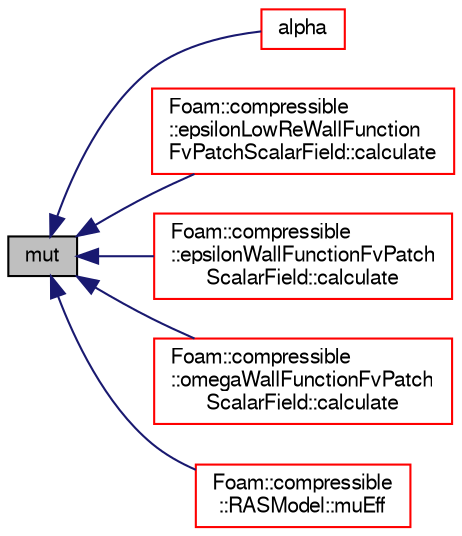 digraph "mut"
{
  bgcolor="transparent";
  edge [fontname="FreeSans",fontsize="10",labelfontname="FreeSans",labelfontsize="10"];
  node [fontname="FreeSans",fontsize="10",shape=record];
  rankdir="LR";
  Node736 [label="mut",height=0.2,width=0.4,color="black", fillcolor="grey75", style="filled", fontcolor="black"];
  Node736 -> Node737 [dir="back",color="midnightblue",fontsize="10",style="solid",fontname="FreeSans"];
  Node737 [label="alpha",height=0.2,width=0.4,color="red",URL="$a30818.html#abac719d171915a1f65d16bb812737380",tooltip="Return the laminar thermal conductivity. "];
  Node736 -> Node747 [dir="back",color="midnightblue",fontsize="10",style="solid",fontname="FreeSans"];
  Node747 [label="Foam::compressible\l::epsilonLowReWallFunction\lFvPatchScalarField::calculate",height=0.2,width=0.4,color="red",URL="$a30678.html#a9b10d949afa36a0fe772c66e94719865",tooltip="Calculate the epsilon and G. "];
  Node736 -> Node749 [dir="back",color="midnightblue",fontsize="10",style="solid",fontname="FreeSans"];
  Node749 [label="Foam::compressible\l::epsilonWallFunctionFvPatch\lScalarField::calculate",height=0.2,width=0.4,color="red",URL="$a30682.html#a9b10d949afa36a0fe772c66e94719865",tooltip="Calculate the epsilon and G. "];
  Node736 -> Node758 [dir="back",color="midnightblue",fontsize="10",style="solid",fontname="FreeSans"];
  Node758 [label="Foam::compressible\l::omegaWallFunctionFvPatch\lScalarField::calculate",height=0.2,width=0.4,color="red",URL="$a30726.html#a198ab1edcd6a58e1f422febaac58dacc",tooltip="Calculate the omega and G. "];
  Node736 -> Node767 [dir="back",color="midnightblue",fontsize="10",style="solid",fontname="FreeSans"];
  Node767 [label="Foam::compressible\l::RASModel::muEff",height=0.2,width=0.4,color="red",URL="$a30758.html#aa206832eff83026a00ef917343447f26",tooltip="Return the effective viscosity. "];
}
